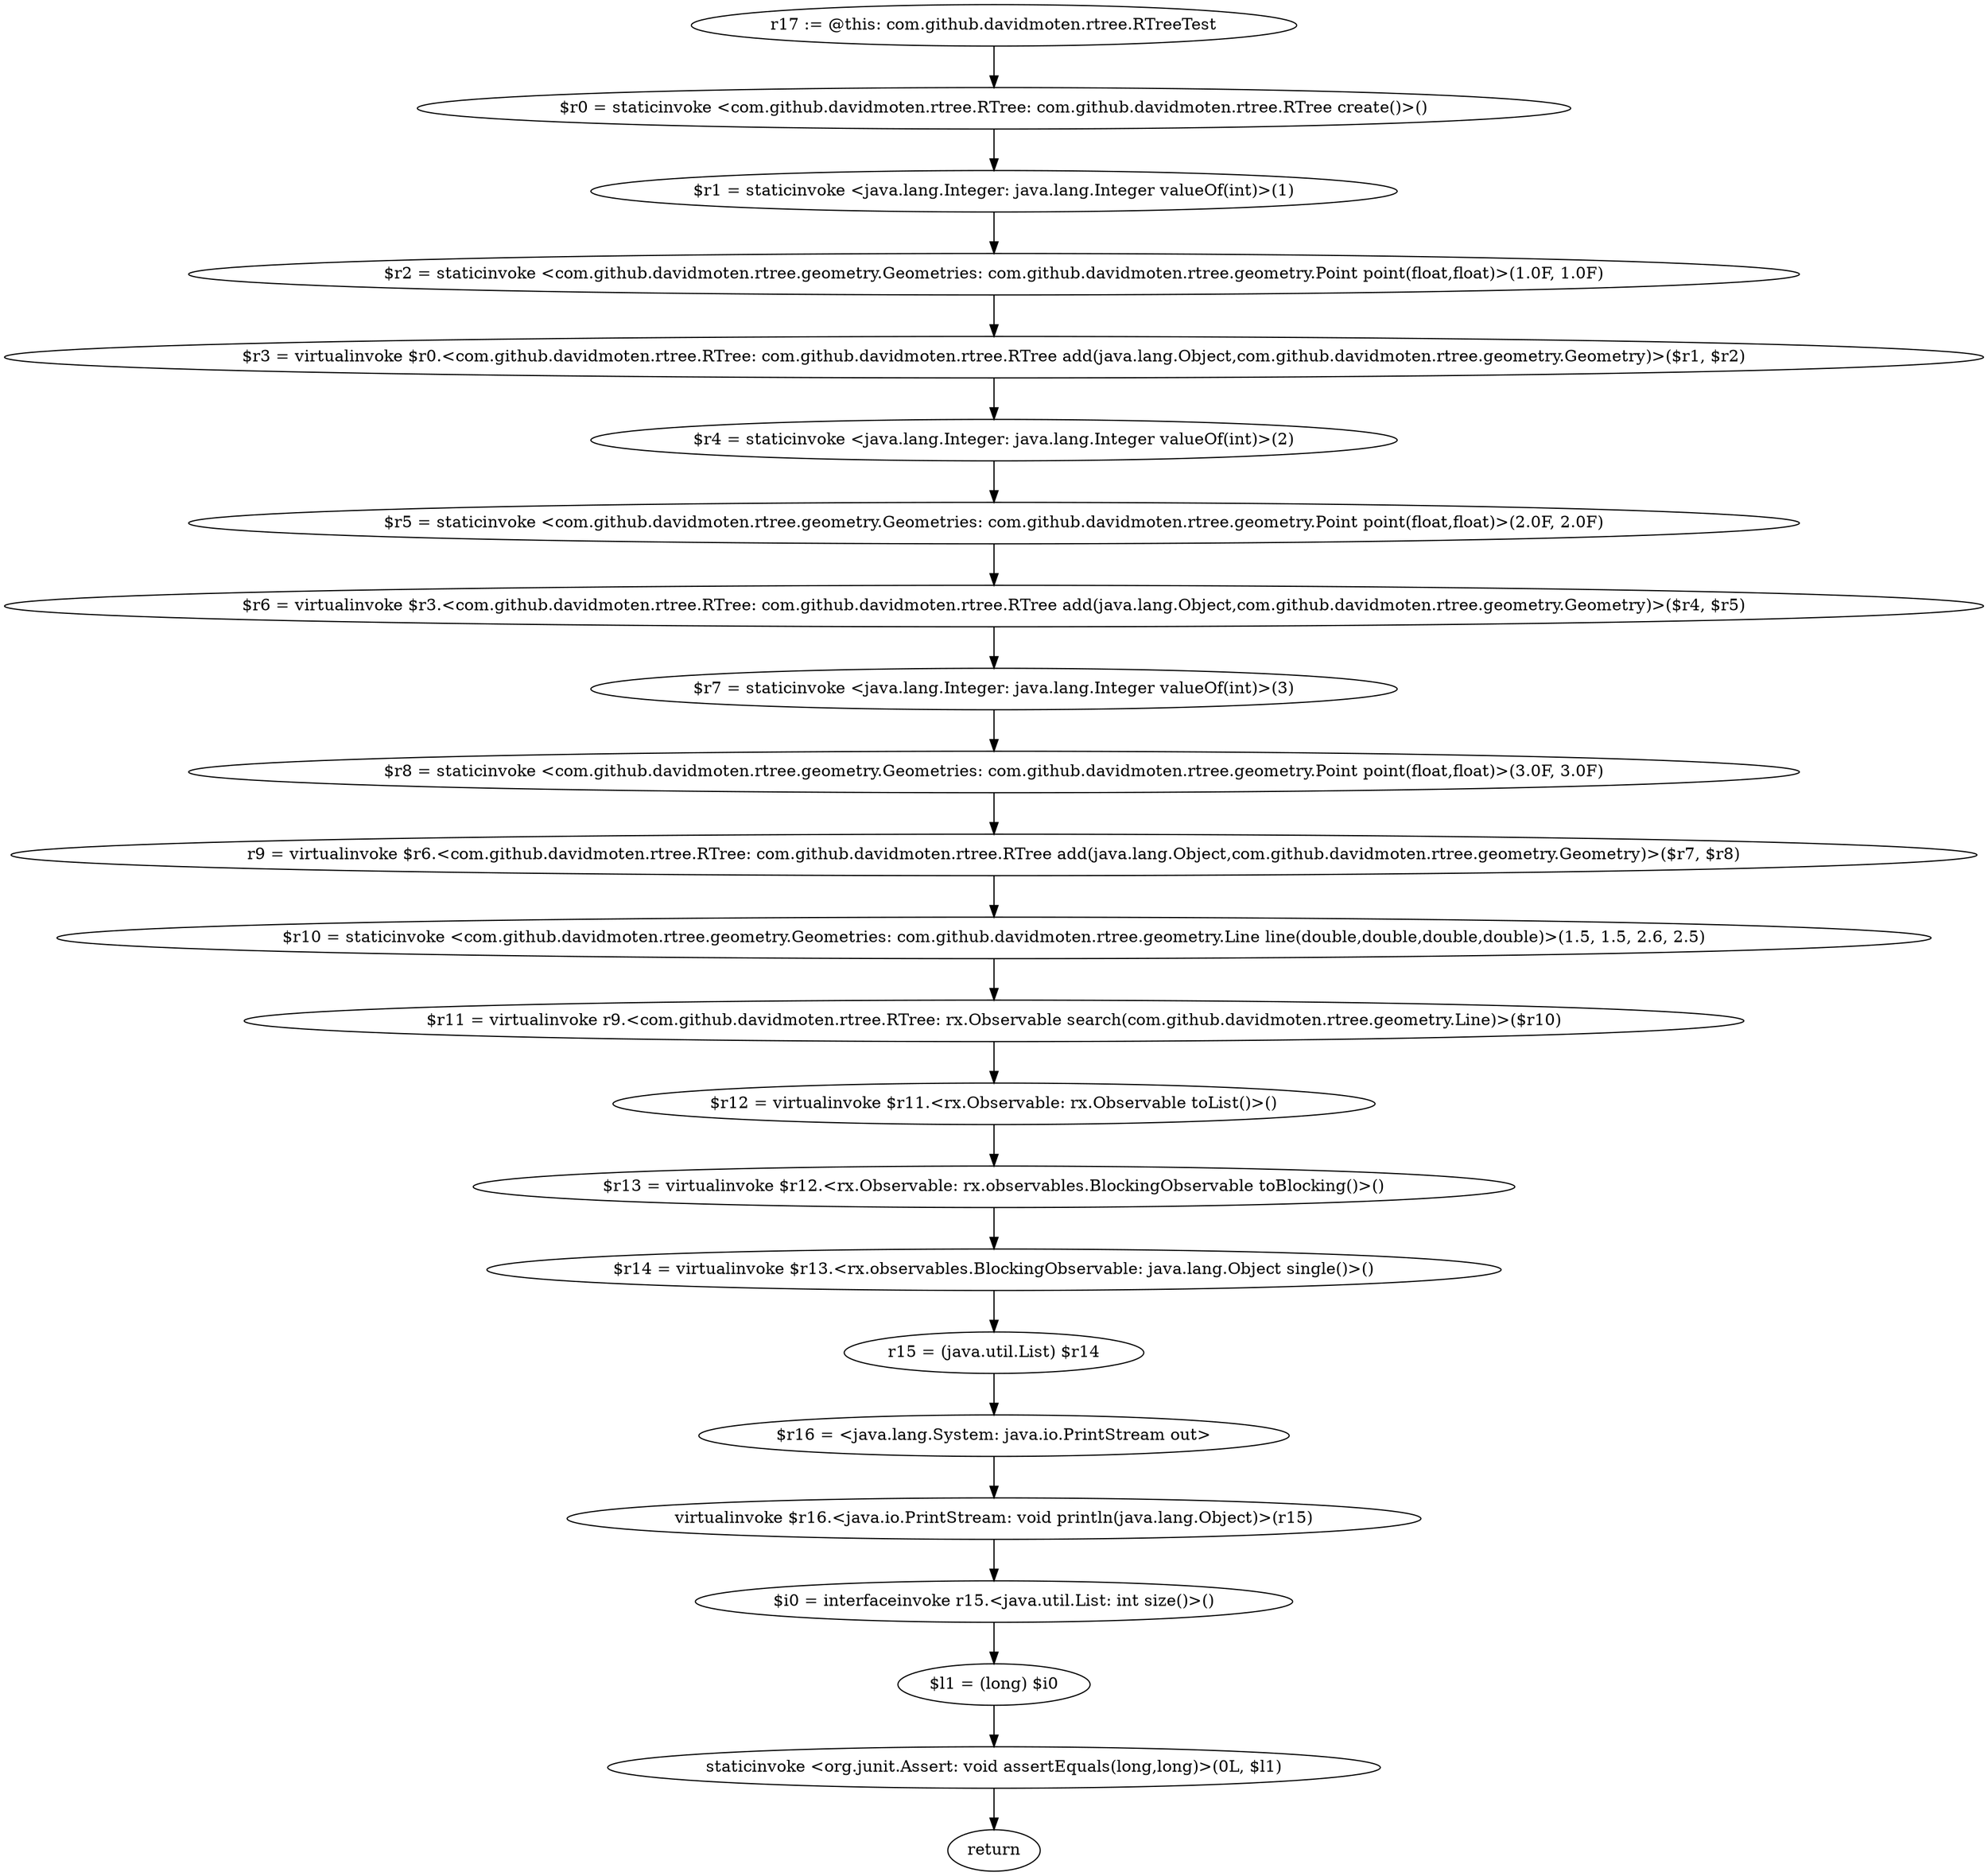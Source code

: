 digraph "unitGraph" {
    "r17 := @this: com.github.davidmoten.rtree.RTreeTest"
    "$r0 = staticinvoke <com.github.davidmoten.rtree.RTree: com.github.davidmoten.rtree.RTree create()>()"
    "$r1 = staticinvoke <java.lang.Integer: java.lang.Integer valueOf(int)>(1)"
    "$r2 = staticinvoke <com.github.davidmoten.rtree.geometry.Geometries: com.github.davidmoten.rtree.geometry.Point point(float,float)>(1.0F, 1.0F)"
    "$r3 = virtualinvoke $r0.<com.github.davidmoten.rtree.RTree: com.github.davidmoten.rtree.RTree add(java.lang.Object,com.github.davidmoten.rtree.geometry.Geometry)>($r1, $r2)"
    "$r4 = staticinvoke <java.lang.Integer: java.lang.Integer valueOf(int)>(2)"
    "$r5 = staticinvoke <com.github.davidmoten.rtree.geometry.Geometries: com.github.davidmoten.rtree.geometry.Point point(float,float)>(2.0F, 2.0F)"
    "$r6 = virtualinvoke $r3.<com.github.davidmoten.rtree.RTree: com.github.davidmoten.rtree.RTree add(java.lang.Object,com.github.davidmoten.rtree.geometry.Geometry)>($r4, $r5)"
    "$r7 = staticinvoke <java.lang.Integer: java.lang.Integer valueOf(int)>(3)"
    "$r8 = staticinvoke <com.github.davidmoten.rtree.geometry.Geometries: com.github.davidmoten.rtree.geometry.Point point(float,float)>(3.0F, 3.0F)"
    "r9 = virtualinvoke $r6.<com.github.davidmoten.rtree.RTree: com.github.davidmoten.rtree.RTree add(java.lang.Object,com.github.davidmoten.rtree.geometry.Geometry)>($r7, $r8)"
    "$r10 = staticinvoke <com.github.davidmoten.rtree.geometry.Geometries: com.github.davidmoten.rtree.geometry.Line line(double,double,double,double)>(1.5, 1.5, 2.6, 2.5)"
    "$r11 = virtualinvoke r9.<com.github.davidmoten.rtree.RTree: rx.Observable search(com.github.davidmoten.rtree.geometry.Line)>($r10)"
    "$r12 = virtualinvoke $r11.<rx.Observable: rx.Observable toList()>()"
    "$r13 = virtualinvoke $r12.<rx.Observable: rx.observables.BlockingObservable toBlocking()>()"
    "$r14 = virtualinvoke $r13.<rx.observables.BlockingObservable: java.lang.Object single()>()"
    "r15 = (java.util.List) $r14"
    "$r16 = <java.lang.System: java.io.PrintStream out>"
    "virtualinvoke $r16.<java.io.PrintStream: void println(java.lang.Object)>(r15)"
    "$i0 = interfaceinvoke r15.<java.util.List: int size()>()"
    "$l1 = (long) $i0"
    "staticinvoke <org.junit.Assert: void assertEquals(long,long)>(0L, $l1)"
    "return"
    "r17 := @this: com.github.davidmoten.rtree.RTreeTest"->"$r0 = staticinvoke <com.github.davidmoten.rtree.RTree: com.github.davidmoten.rtree.RTree create()>()";
    "$r0 = staticinvoke <com.github.davidmoten.rtree.RTree: com.github.davidmoten.rtree.RTree create()>()"->"$r1 = staticinvoke <java.lang.Integer: java.lang.Integer valueOf(int)>(1)";
    "$r1 = staticinvoke <java.lang.Integer: java.lang.Integer valueOf(int)>(1)"->"$r2 = staticinvoke <com.github.davidmoten.rtree.geometry.Geometries: com.github.davidmoten.rtree.geometry.Point point(float,float)>(1.0F, 1.0F)";
    "$r2 = staticinvoke <com.github.davidmoten.rtree.geometry.Geometries: com.github.davidmoten.rtree.geometry.Point point(float,float)>(1.0F, 1.0F)"->"$r3 = virtualinvoke $r0.<com.github.davidmoten.rtree.RTree: com.github.davidmoten.rtree.RTree add(java.lang.Object,com.github.davidmoten.rtree.geometry.Geometry)>($r1, $r2)";
    "$r3 = virtualinvoke $r0.<com.github.davidmoten.rtree.RTree: com.github.davidmoten.rtree.RTree add(java.lang.Object,com.github.davidmoten.rtree.geometry.Geometry)>($r1, $r2)"->"$r4 = staticinvoke <java.lang.Integer: java.lang.Integer valueOf(int)>(2)";
    "$r4 = staticinvoke <java.lang.Integer: java.lang.Integer valueOf(int)>(2)"->"$r5 = staticinvoke <com.github.davidmoten.rtree.geometry.Geometries: com.github.davidmoten.rtree.geometry.Point point(float,float)>(2.0F, 2.0F)";
    "$r5 = staticinvoke <com.github.davidmoten.rtree.geometry.Geometries: com.github.davidmoten.rtree.geometry.Point point(float,float)>(2.0F, 2.0F)"->"$r6 = virtualinvoke $r3.<com.github.davidmoten.rtree.RTree: com.github.davidmoten.rtree.RTree add(java.lang.Object,com.github.davidmoten.rtree.geometry.Geometry)>($r4, $r5)";
    "$r6 = virtualinvoke $r3.<com.github.davidmoten.rtree.RTree: com.github.davidmoten.rtree.RTree add(java.lang.Object,com.github.davidmoten.rtree.geometry.Geometry)>($r4, $r5)"->"$r7 = staticinvoke <java.lang.Integer: java.lang.Integer valueOf(int)>(3)";
    "$r7 = staticinvoke <java.lang.Integer: java.lang.Integer valueOf(int)>(3)"->"$r8 = staticinvoke <com.github.davidmoten.rtree.geometry.Geometries: com.github.davidmoten.rtree.geometry.Point point(float,float)>(3.0F, 3.0F)";
    "$r8 = staticinvoke <com.github.davidmoten.rtree.geometry.Geometries: com.github.davidmoten.rtree.geometry.Point point(float,float)>(3.0F, 3.0F)"->"r9 = virtualinvoke $r6.<com.github.davidmoten.rtree.RTree: com.github.davidmoten.rtree.RTree add(java.lang.Object,com.github.davidmoten.rtree.geometry.Geometry)>($r7, $r8)";
    "r9 = virtualinvoke $r6.<com.github.davidmoten.rtree.RTree: com.github.davidmoten.rtree.RTree add(java.lang.Object,com.github.davidmoten.rtree.geometry.Geometry)>($r7, $r8)"->"$r10 = staticinvoke <com.github.davidmoten.rtree.geometry.Geometries: com.github.davidmoten.rtree.geometry.Line line(double,double,double,double)>(1.5, 1.5, 2.6, 2.5)";
    "$r10 = staticinvoke <com.github.davidmoten.rtree.geometry.Geometries: com.github.davidmoten.rtree.geometry.Line line(double,double,double,double)>(1.5, 1.5, 2.6, 2.5)"->"$r11 = virtualinvoke r9.<com.github.davidmoten.rtree.RTree: rx.Observable search(com.github.davidmoten.rtree.geometry.Line)>($r10)";
    "$r11 = virtualinvoke r9.<com.github.davidmoten.rtree.RTree: rx.Observable search(com.github.davidmoten.rtree.geometry.Line)>($r10)"->"$r12 = virtualinvoke $r11.<rx.Observable: rx.Observable toList()>()";
    "$r12 = virtualinvoke $r11.<rx.Observable: rx.Observable toList()>()"->"$r13 = virtualinvoke $r12.<rx.Observable: rx.observables.BlockingObservable toBlocking()>()";
    "$r13 = virtualinvoke $r12.<rx.Observable: rx.observables.BlockingObservable toBlocking()>()"->"$r14 = virtualinvoke $r13.<rx.observables.BlockingObservable: java.lang.Object single()>()";
    "$r14 = virtualinvoke $r13.<rx.observables.BlockingObservable: java.lang.Object single()>()"->"r15 = (java.util.List) $r14";
    "r15 = (java.util.List) $r14"->"$r16 = <java.lang.System: java.io.PrintStream out>";
    "$r16 = <java.lang.System: java.io.PrintStream out>"->"virtualinvoke $r16.<java.io.PrintStream: void println(java.lang.Object)>(r15)";
    "virtualinvoke $r16.<java.io.PrintStream: void println(java.lang.Object)>(r15)"->"$i0 = interfaceinvoke r15.<java.util.List: int size()>()";
    "$i0 = interfaceinvoke r15.<java.util.List: int size()>()"->"$l1 = (long) $i0";
    "$l1 = (long) $i0"->"staticinvoke <org.junit.Assert: void assertEquals(long,long)>(0L, $l1)";
    "staticinvoke <org.junit.Assert: void assertEquals(long,long)>(0L, $l1)"->"return";
}
